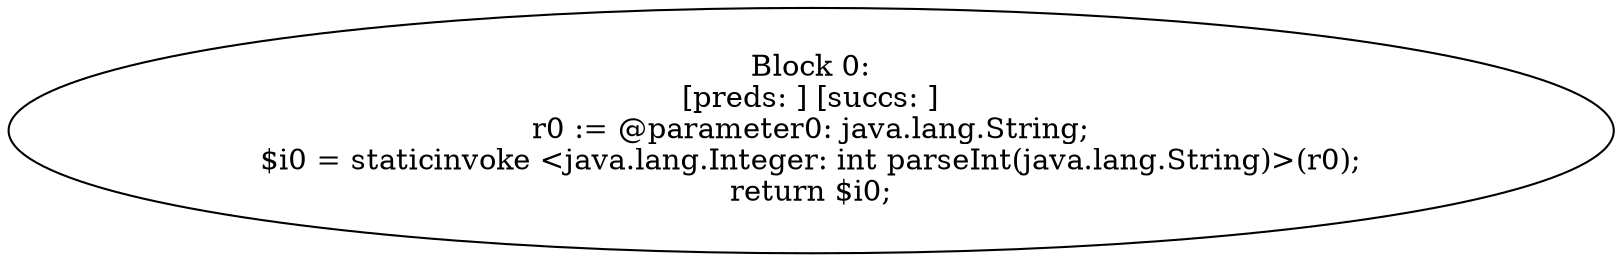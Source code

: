 digraph "unitGraph" {
    "Block 0:
[preds: ] [succs: ]
r0 := @parameter0: java.lang.String;
$i0 = staticinvoke <java.lang.Integer: int parseInt(java.lang.String)>(r0);
return $i0;
"
}
